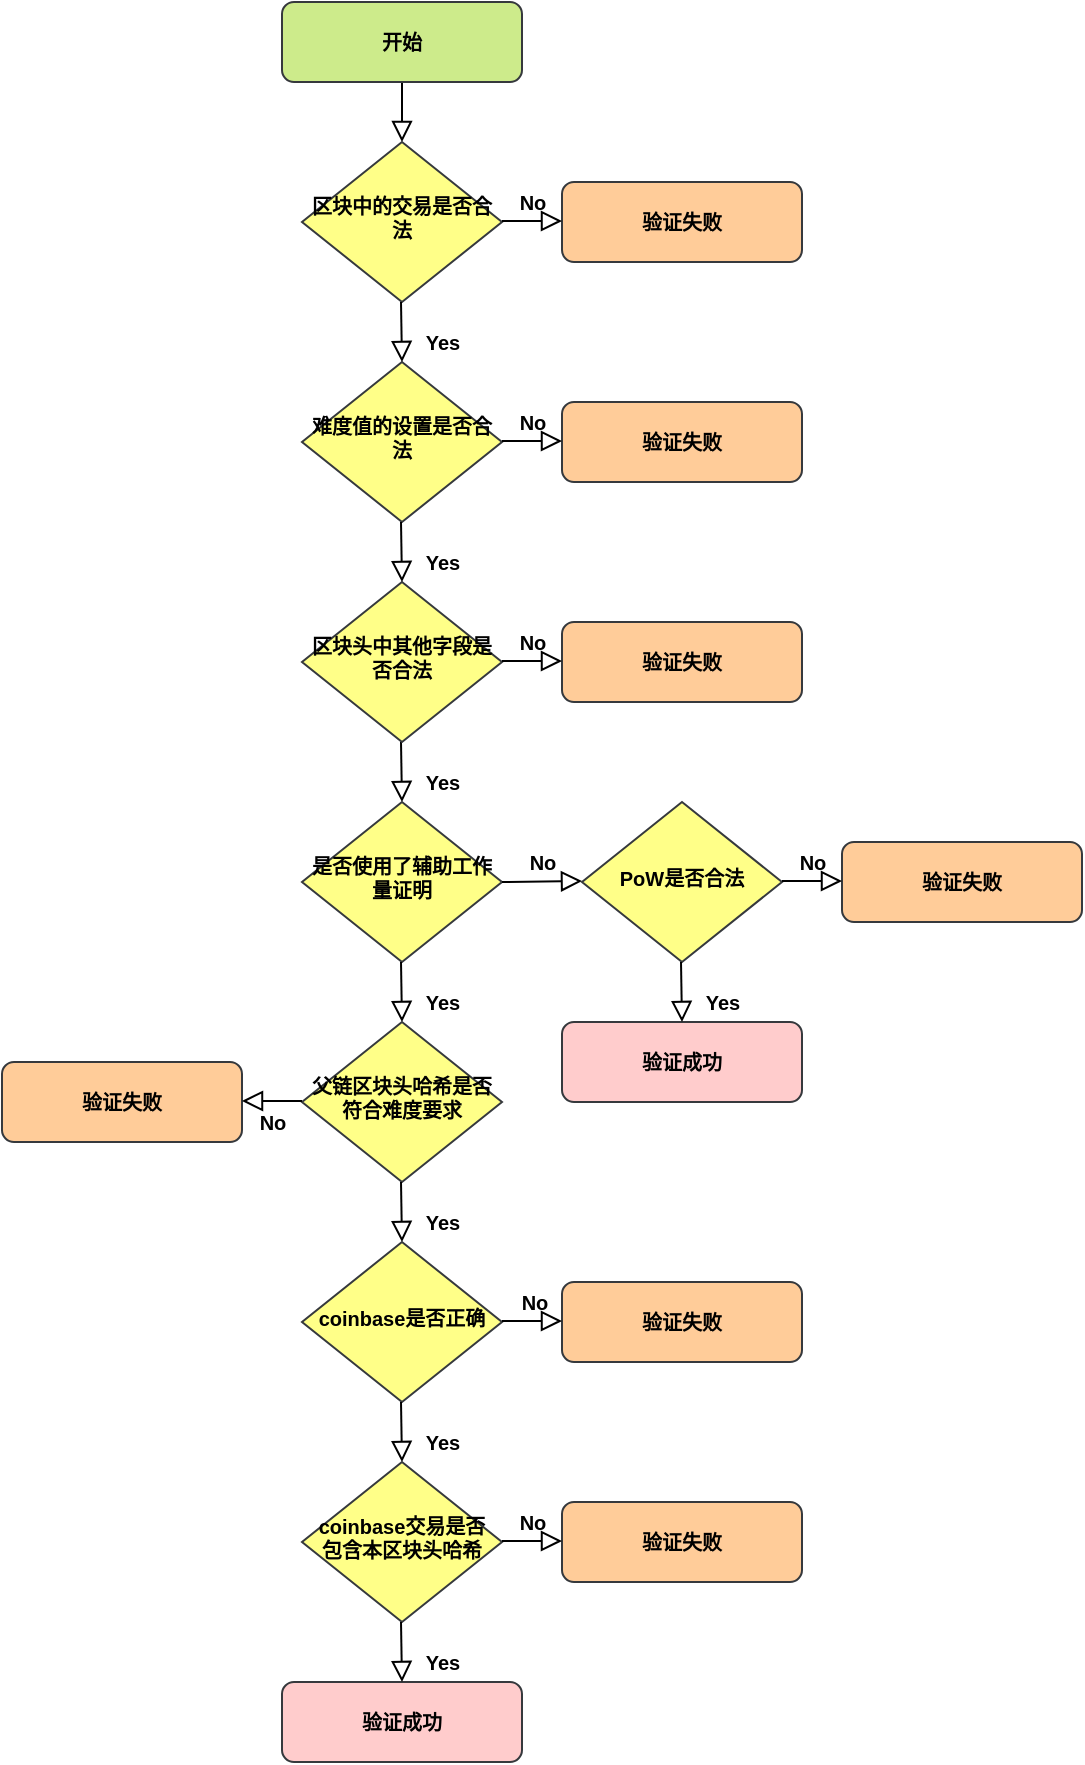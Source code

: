 <mxfile version="21.7.1" type="github">
  <diagram id="C5RBs43oDa-KdzZeNtuy" name="Page-1">
    <mxGraphModel dx="1050" dy="560" grid="1" gridSize="10" guides="1" tooltips="1" connect="1" arrows="1" fold="1" page="1" pageScale="1" pageWidth="827" pageHeight="1169" math="0" shadow="0">
      <root>
        <mxCell id="WIyWlLk6GJQsqaUBKTNV-0" />
        <mxCell id="WIyWlLk6GJQsqaUBKTNV-1" parent="WIyWlLk6GJQsqaUBKTNV-0" />
        <mxCell id="WIyWlLk6GJQsqaUBKTNV-2" value="" style="rounded=0;html=1;jettySize=auto;orthogonalLoop=1;fontSize=10;endArrow=block;endFill=0;endSize=8;strokeWidth=1;shadow=0;labelBackgroundColor=none;edgeStyle=orthogonalEdgeStyle;fontStyle=1" parent="WIyWlLk6GJQsqaUBKTNV-1" source="WIyWlLk6GJQsqaUBKTNV-3" target="WIyWlLk6GJQsqaUBKTNV-6" edge="1">
          <mxGeometry relative="1" as="geometry" />
        </mxCell>
        <mxCell id="WIyWlLk6GJQsqaUBKTNV-3" value="开始" style="rounded=1;whiteSpace=wrap;html=1;fontSize=10;glass=0;strokeWidth=1;shadow=0;fillColor=#cdeb8b;strokeColor=#36393d;fontStyle=1" parent="WIyWlLk6GJQsqaUBKTNV-1" vertex="1">
          <mxGeometry x="330" width="120" height="40" as="geometry" />
        </mxCell>
        <mxCell id="WIyWlLk6GJQsqaUBKTNV-6" value="区块中的交易是否合法" style="rhombus;whiteSpace=wrap;html=1;shadow=0;fontFamily=Helvetica;fontSize=10;align=center;strokeWidth=1;spacing=6;spacingTop=-4;fillColor=#ffff88;strokeColor=#36393d;fontStyle=1" parent="WIyWlLk6GJQsqaUBKTNV-1" vertex="1">
          <mxGeometry x="340" y="70" width="100" height="80" as="geometry" />
        </mxCell>
        <mxCell id="WIyWlLk6GJQsqaUBKTNV-7" value="验证失败" style="rounded=1;whiteSpace=wrap;html=1;fontSize=10;glass=0;strokeWidth=1;shadow=0;fillColor=#ffcc99;strokeColor=#36393d;fontStyle=1" parent="WIyWlLk6GJQsqaUBKTNV-1" vertex="1">
          <mxGeometry x="470" y="90" width="120" height="40" as="geometry" />
        </mxCell>
        <mxCell id="WIyWlLk6GJQsqaUBKTNV-10" value="难度值的设置是否合法" style="rhombus;whiteSpace=wrap;html=1;shadow=0;fontFamily=Helvetica;fontSize=10;align=center;strokeWidth=1;spacing=6;spacingTop=-4;fillColor=#ffff88;strokeColor=#36393d;fontStyle=1" parent="WIyWlLk6GJQsqaUBKTNV-1" vertex="1">
          <mxGeometry x="340" y="180" width="100" height="80" as="geometry" />
        </mxCell>
        <mxCell id="WIyWlLk6GJQsqaUBKTNV-12" value="验证失败" style="rounded=1;whiteSpace=wrap;html=1;fontSize=10;glass=0;strokeWidth=1;shadow=0;fillColor=#ffcc99;strokeColor=#36393d;fontStyle=1" parent="WIyWlLk6GJQsqaUBKTNV-1" vertex="1">
          <mxGeometry x="470" y="200" width="120" height="40" as="geometry" />
        </mxCell>
        <mxCell id="XA8mHJR6JehEEyk6Ijwh-9" value="验证失败" style="rounded=1;whiteSpace=wrap;html=1;fontSize=10;glass=0;strokeWidth=1;shadow=0;fillColor=#ffcc99;strokeColor=#36393d;fontStyle=1" vertex="1" parent="WIyWlLk6GJQsqaUBKTNV-1">
          <mxGeometry x="470" y="310" width="120" height="40" as="geometry" />
        </mxCell>
        <mxCell id="XA8mHJR6JehEEyk6Ijwh-11" value="Yes" style="rounded=0;html=1;jettySize=auto;orthogonalLoop=1;fontSize=10;endArrow=block;endFill=0;endSize=8;strokeWidth=1;shadow=0;labelBackgroundColor=none;edgeStyle=orthogonalEdgeStyle;fontStyle=1" edge="1" parent="WIyWlLk6GJQsqaUBKTNV-1">
          <mxGeometry x="0.333" y="20" relative="1" as="geometry">
            <mxPoint as="offset" />
            <mxPoint x="389.5" y="370" as="sourcePoint" />
            <mxPoint x="390" y="400" as="targetPoint" />
          </mxGeometry>
        </mxCell>
        <mxCell id="XA8mHJR6JehEEyk6Ijwh-12" value="是否使用了辅助工作量证明" style="rhombus;whiteSpace=wrap;html=1;shadow=0;fontFamily=Helvetica;fontSize=10;align=center;strokeWidth=1;spacing=6;spacingTop=-4;fillColor=#ffff88;strokeColor=#36393d;fontStyle=1" vertex="1" parent="WIyWlLk6GJQsqaUBKTNV-1">
          <mxGeometry x="340" y="400" width="100" height="80" as="geometry" />
        </mxCell>
        <mxCell id="XA8mHJR6JehEEyk6Ijwh-13" value="PoW是否合法" style="rhombus;whiteSpace=wrap;html=1;shadow=0;fontFamily=Helvetica;fontSize=10;align=center;strokeWidth=1;spacing=6;spacingTop=-4;fillColor=#ffff88;strokeColor=#36393d;fontStyle=1" vertex="1" parent="WIyWlLk6GJQsqaUBKTNV-1">
          <mxGeometry x="480" y="400" width="100" height="80" as="geometry" />
        </mxCell>
        <mxCell id="XA8mHJR6JehEEyk6Ijwh-16" value="验证失败" style="rounded=1;whiteSpace=wrap;html=1;fontSize=10;glass=0;strokeWidth=1;shadow=0;fillColor=#ffcc99;strokeColor=#36393d;fontStyle=1" vertex="1" parent="WIyWlLk6GJQsqaUBKTNV-1">
          <mxGeometry x="610" y="420" width="120" height="40" as="geometry" />
        </mxCell>
        <mxCell id="XA8mHJR6JehEEyk6Ijwh-20" value="Yes" style="rounded=0;html=1;jettySize=auto;orthogonalLoop=1;fontSize=10;endArrow=block;endFill=0;endSize=8;strokeWidth=1;shadow=0;labelBackgroundColor=none;edgeStyle=orthogonalEdgeStyle;entryX=0.5;entryY=0;entryDx=0;entryDy=0;fontStyle=1" edge="1" parent="WIyWlLk6GJQsqaUBKTNV-1" target="XA8mHJR6JehEEyk6Ijwh-21">
          <mxGeometry x="0.333" y="20" relative="1" as="geometry">
            <mxPoint as="offset" />
            <mxPoint x="389.5" y="480" as="sourcePoint" />
            <mxPoint x="389.5" y="540" as="targetPoint" />
          </mxGeometry>
        </mxCell>
        <mxCell id="XA8mHJR6JehEEyk6Ijwh-21" value="父链区块头哈希是否符合难度要求" style="rhombus;whiteSpace=wrap;html=1;shadow=0;fontFamily=Helvetica;fontSize=10;align=center;strokeWidth=1;spacing=6;spacingTop=-4;fillColor=#ffff88;strokeColor=#36393d;fontStyle=1" vertex="1" parent="WIyWlLk6GJQsqaUBKTNV-1">
          <mxGeometry x="340" y="510" width="100" height="80" as="geometry" />
        </mxCell>
        <mxCell id="XA8mHJR6JehEEyk6Ijwh-22" value="验证失败" style="rounded=1;whiteSpace=wrap;html=1;fontSize=10;glass=0;strokeWidth=1;shadow=0;fillColor=#ffcc99;strokeColor=#36393d;fontStyle=1" vertex="1" parent="WIyWlLk6GJQsqaUBKTNV-1">
          <mxGeometry x="190" y="530" width="120" height="40" as="geometry" />
        </mxCell>
        <mxCell id="XA8mHJR6JehEEyk6Ijwh-23" value="No" style="edgeStyle=orthogonalEdgeStyle;rounded=0;html=1;jettySize=auto;orthogonalLoop=1;fontSize=10;endArrow=block;endFill=0;endSize=8;strokeWidth=1;shadow=0;labelBackgroundColor=none;fontStyle=1" edge="1" parent="WIyWlLk6GJQsqaUBKTNV-1">
          <mxGeometry y="10" relative="1" as="geometry">
            <mxPoint as="offset" />
            <mxPoint x="340" y="549.5" as="sourcePoint" />
            <mxPoint x="310" y="550" as="targetPoint" />
          </mxGeometry>
        </mxCell>
        <mxCell id="XA8mHJR6JehEEyk6Ijwh-24" value="Yes" style="rounded=0;html=1;jettySize=auto;orthogonalLoop=1;fontSize=10;endArrow=block;endFill=0;endSize=8;strokeWidth=1;shadow=0;labelBackgroundColor=none;edgeStyle=orthogonalEdgeStyle;entryX=0.5;entryY=0;entryDx=0;entryDy=0;fontStyle=1" edge="1" parent="WIyWlLk6GJQsqaUBKTNV-1" target="XA8mHJR6JehEEyk6Ijwh-25">
          <mxGeometry x="0.333" y="20" relative="1" as="geometry">
            <mxPoint as="offset" />
            <mxPoint x="389.5" y="590" as="sourcePoint" />
            <mxPoint x="389.5" y="650" as="targetPoint" />
          </mxGeometry>
        </mxCell>
        <mxCell id="XA8mHJR6JehEEyk6Ijwh-25" value="coinbase是否正确" style="rhombus;whiteSpace=wrap;html=1;shadow=0;fontFamily=Helvetica;fontSize=10;align=center;strokeWidth=1;spacing=6;spacingTop=-4;fillColor=#ffff88;strokeColor=#36393d;fontStyle=1" vertex="1" parent="WIyWlLk6GJQsqaUBKTNV-1">
          <mxGeometry x="340" y="620" width="100" height="80" as="geometry" />
        </mxCell>
        <mxCell id="XA8mHJR6JehEEyk6Ijwh-28" value="验证失败" style="rounded=1;whiteSpace=wrap;html=1;fontSize=10;glass=0;strokeWidth=1;shadow=0;fillColor=#ffcc99;strokeColor=#36393d;fontStyle=1" vertex="1" parent="WIyWlLk6GJQsqaUBKTNV-1">
          <mxGeometry x="470" y="640" width="120" height="40" as="geometry" />
        </mxCell>
        <mxCell id="XA8mHJR6JehEEyk6Ijwh-29" value="No" style="edgeStyle=orthogonalEdgeStyle;rounded=0;html=1;jettySize=auto;orthogonalLoop=1;fontSize=10;endArrow=block;endFill=0;endSize=8;strokeWidth=1;shadow=0;labelBackgroundColor=none;fontStyle=1" edge="1" parent="WIyWlLk6GJQsqaUBKTNV-1">
          <mxGeometry y="10" relative="1" as="geometry">
            <mxPoint as="offset" />
            <mxPoint x="440" y="659.5" as="sourcePoint" />
            <mxPoint x="470" y="660" as="targetPoint" />
          </mxGeometry>
        </mxCell>
        <mxCell id="XA8mHJR6JehEEyk6Ijwh-30" value="Yes" style="rounded=0;html=1;jettySize=auto;orthogonalLoop=1;fontSize=10;endArrow=block;endFill=0;endSize=8;strokeWidth=1;shadow=0;labelBackgroundColor=none;edgeStyle=orthogonalEdgeStyle;entryX=0.5;entryY=0;entryDx=0;entryDy=0;fontStyle=1" edge="1" parent="WIyWlLk6GJQsqaUBKTNV-1" target="XA8mHJR6JehEEyk6Ijwh-31">
          <mxGeometry x="0.333" y="20" relative="1" as="geometry">
            <mxPoint as="offset" />
            <mxPoint x="389.5" y="700" as="sourcePoint" />
            <mxPoint x="389.5" y="760" as="targetPoint" />
          </mxGeometry>
        </mxCell>
        <mxCell id="XA8mHJR6JehEEyk6Ijwh-31" value="coinbase交易是否包含本区块头哈希" style="rhombus;whiteSpace=wrap;html=1;shadow=0;fontFamily=Helvetica;fontSize=10;align=center;strokeWidth=1;spacing=6;spacingTop=-4;fillColor=#ffff88;strokeColor=#36393d;fontStyle=1" vertex="1" parent="WIyWlLk6GJQsqaUBKTNV-1">
          <mxGeometry x="340" y="730" width="100" height="80" as="geometry" />
        </mxCell>
        <mxCell id="XA8mHJR6JehEEyk6Ijwh-32" value="验证成功" style="rounded=1;whiteSpace=wrap;html=1;fontSize=10;glass=0;strokeWidth=1;shadow=0;fillColor=#ffcccc;strokeColor=#36393d;fontStyle=1" vertex="1" parent="WIyWlLk6GJQsqaUBKTNV-1">
          <mxGeometry x="330" y="840" width="120" height="40" as="geometry" />
        </mxCell>
        <mxCell id="XA8mHJR6JehEEyk6Ijwh-34" value="验证失败" style="rounded=1;whiteSpace=wrap;html=1;fontSize=10;glass=0;strokeWidth=1;shadow=0;fillColor=#ffcc99;strokeColor=#36393d;fontStyle=1" vertex="1" parent="WIyWlLk6GJQsqaUBKTNV-1">
          <mxGeometry x="470" y="750" width="120" height="40" as="geometry" />
        </mxCell>
        <mxCell id="XA8mHJR6JehEEyk6Ijwh-8" value="区块头中其他字段是否合法" style="rhombus;whiteSpace=wrap;html=1;shadow=0;fontFamily=Helvetica;fontSize=10;align=center;strokeWidth=1;spacing=6;spacingTop=-4;fillColor=#ffff88;strokeColor=#36393d;fontStyle=1" vertex="1" parent="WIyWlLk6GJQsqaUBKTNV-1">
          <mxGeometry x="340" y="290" width="100" height="80" as="geometry" />
        </mxCell>
        <mxCell id="XA8mHJR6JehEEyk6Ijwh-19" value="验证成功" style="rounded=1;whiteSpace=wrap;html=1;fontSize=10;glass=0;strokeWidth=1;shadow=0;fillColor=#ffcccc;strokeColor=#36393d;fontStyle=1" vertex="1" parent="WIyWlLk6GJQsqaUBKTNV-1">
          <mxGeometry x="470" y="510" width="120" height="40" as="geometry" />
        </mxCell>
        <mxCell id="XA8mHJR6JehEEyk6Ijwh-43" value="Yes" style="rounded=0;html=1;jettySize=auto;orthogonalLoop=1;fontSize=10;endArrow=block;endFill=0;endSize=8;strokeWidth=1;shadow=0;labelBackgroundColor=none;edgeStyle=orthogonalEdgeStyle;fontStyle=1" edge="1" parent="WIyWlLk6GJQsqaUBKTNV-1">
          <mxGeometry x="0.333" y="20" relative="1" as="geometry">
            <mxPoint as="offset" />
            <mxPoint x="529.5" y="480" as="sourcePoint" />
            <mxPoint x="530" y="510" as="targetPoint" />
          </mxGeometry>
        </mxCell>
        <mxCell id="XA8mHJR6JehEEyk6Ijwh-46" value="Yes" style="rounded=0;html=1;jettySize=auto;orthogonalLoop=1;fontSize=10;endArrow=block;endFill=0;endSize=8;strokeWidth=1;shadow=0;labelBackgroundColor=none;edgeStyle=orthogonalEdgeStyle;fontStyle=1" edge="1" parent="WIyWlLk6GJQsqaUBKTNV-1">
          <mxGeometry x="0.333" y="20" relative="1" as="geometry">
            <mxPoint as="offset" />
            <mxPoint x="389.5" y="260" as="sourcePoint" />
            <mxPoint x="390" y="290" as="targetPoint" />
          </mxGeometry>
        </mxCell>
        <mxCell id="XA8mHJR6JehEEyk6Ijwh-47" value="Yes" style="rounded=0;html=1;jettySize=auto;orthogonalLoop=1;fontSize=10;endArrow=block;endFill=0;endSize=8;strokeWidth=1;shadow=0;labelBackgroundColor=none;edgeStyle=orthogonalEdgeStyle;fontStyle=1" edge="1" parent="WIyWlLk6GJQsqaUBKTNV-1">
          <mxGeometry x="0.333" y="20" relative="1" as="geometry">
            <mxPoint as="offset" />
            <mxPoint x="389.5" y="150" as="sourcePoint" />
            <mxPoint x="390" y="180" as="targetPoint" />
          </mxGeometry>
        </mxCell>
        <mxCell id="XA8mHJR6JehEEyk6Ijwh-48" value="Yes" style="rounded=0;html=1;jettySize=auto;orthogonalLoop=1;fontSize=10;endArrow=block;endFill=0;endSize=8;strokeWidth=1;shadow=0;labelBackgroundColor=none;edgeStyle=orthogonalEdgeStyle;fontStyle=1" edge="1" parent="WIyWlLk6GJQsqaUBKTNV-1">
          <mxGeometry x="0.333" y="20" relative="1" as="geometry">
            <mxPoint as="offset" />
            <mxPoint x="389.5" y="810" as="sourcePoint" />
            <mxPoint x="390" y="840" as="targetPoint" />
          </mxGeometry>
        </mxCell>
        <mxCell id="XA8mHJR6JehEEyk6Ijwh-53" value="No" style="edgeStyle=orthogonalEdgeStyle;rounded=0;html=1;jettySize=auto;orthogonalLoop=1;fontSize=10;endArrow=block;endFill=0;endSize=8;strokeWidth=1;shadow=0;labelBackgroundColor=none;fontStyle=1" edge="1" parent="WIyWlLk6GJQsqaUBKTNV-1">
          <mxGeometry y="10" relative="1" as="geometry">
            <mxPoint as="offset" />
            <mxPoint x="440" y="219.5" as="sourcePoint" />
            <mxPoint x="470" y="219.5" as="targetPoint" />
          </mxGeometry>
        </mxCell>
        <mxCell id="XA8mHJR6JehEEyk6Ijwh-54" value="No" style="edgeStyle=orthogonalEdgeStyle;rounded=0;html=1;jettySize=auto;orthogonalLoop=1;fontSize=10;endArrow=block;endFill=0;endSize=8;strokeWidth=1;shadow=0;labelBackgroundColor=none;fontStyle=1" edge="1" parent="WIyWlLk6GJQsqaUBKTNV-1">
          <mxGeometry y="10" relative="1" as="geometry">
            <mxPoint as="offset" />
            <mxPoint x="440" y="109.5" as="sourcePoint" />
            <mxPoint x="470" y="109.5" as="targetPoint" />
          </mxGeometry>
        </mxCell>
        <mxCell id="XA8mHJR6JehEEyk6Ijwh-55" value="No" style="edgeStyle=orthogonalEdgeStyle;rounded=0;html=1;jettySize=auto;orthogonalLoop=1;fontSize=10;endArrow=block;endFill=0;endSize=8;strokeWidth=1;shadow=0;labelBackgroundColor=none;fontStyle=1" edge="1" parent="WIyWlLk6GJQsqaUBKTNV-1">
          <mxGeometry y="10" relative="1" as="geometry">
            <mxPoint as="offset" />
            <mxPoint x="440" y="329.5" as="sourcePoint" />
            <mxPoint x="470" y="329.5" as="targetPoint" />
          </mxGeometry>
        </mxCell>
        <mxCell id="XA8mHJR6JehEEyk6Ijwh-56" value="No" style="edgeStyle=orthogonalEdgeStyle;rounded=0;html=1;jettySize=auto;orthogonalLoop=1;fontSize=10;endArrow=block;endFill=0;endSize=8;strokeWidth=1;shadow=0;labelBackgroundColor=none;exitX=1;exitY=0.5;exitDx=0;exitDy=0;fontStyle=1" edge="1" parent="WIyWlLk6GJQsqaUBKTNV-1" source="XA8mHJR6JehEEyk6Ijwh-12">
          <mxGeometry y="10" relative="1" as="geometry">
            <mxPoint as="offset" />
            <mxPoint x="450" y="439.5" as="sourcePoint" />
            <mxPoint x="480" y="439.5" as="targetPoint" />
          </mxGeometry>
        </mxCell>
        <mxCell id="XA8mHJR6JehEEyk6Ijwh-57" value="No" style="edgeStyle=orthogonalEdgeStyle;rounded=0;html=1;jettySize=auto;orthogonalLoop=1;fontSize=10;endArrow=block;endFill=0;endSize=8;strokeWidth=1;shadow=0;labelBackgroundColor=none;fontStyle=1" edge="1" parent="WIyWlLk6GJQsqaUBKTNV-1">
          <mxGeometry y="10" relative="1" as="geometry">
            <mxPoint as="offset" />
            <mxPoint x="580" y="439.5" as="sourcePoint" />
            <mxPoint x="610" y="439.5" as="targetPoint" />
          </mxGeometry>
        </mxCell>
        <mxCell id="XA8mHJR6JehEEyk6Ijwh-58" value="No" style="edgeStyle=orthogonalEdgeStyle;rounded=0;html=1;jettySize=auto;orthogonalLoop=1;fontSize=10;endArrow=block;endFill=0;endSize=8;strokeWidth=1;shadow=0;labelBackgroundColor=none;fontStyle=1" edge="1" parent="WIyWlLk6GJQsqaUBKTNV-1">
          <mxGeometry y="10" relative="1" as="geometry">
            <mxPoint as="offset" />
            <mxPoint x="440" y="769.5" as="sourcePoint" />
            <mxPoint x="470" y="769.5" as="targetPoint" />
          </mxGeometry>
        </mxCell>
      </root>
    </mxGraphModel>
  </diagram>
</mxfile>
